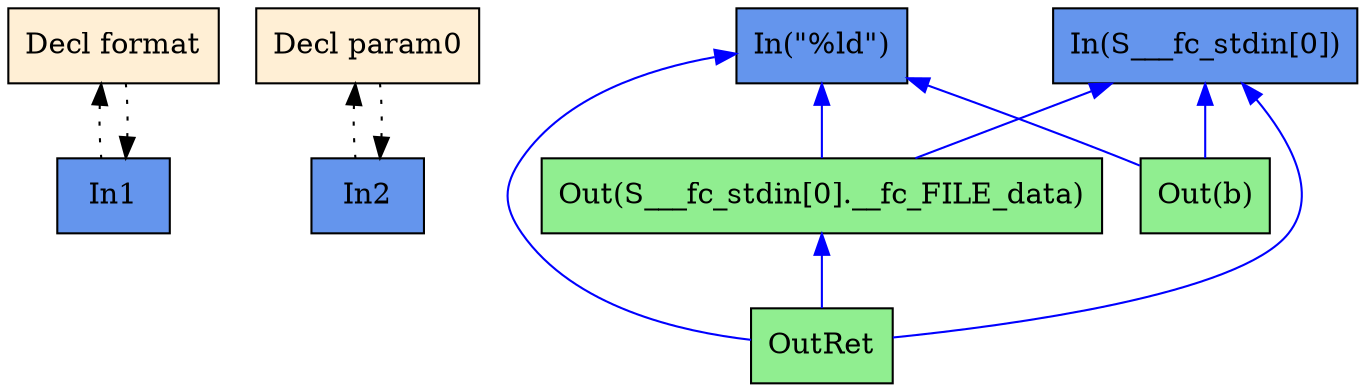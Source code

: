 digraph G {
  rankdir=TB;
  node [style="filled", ];
  36 [label="Decl format", fillcolor="#FFEFD5", shape=box, ];
  37 [label="In1", fillcolor="#6495ED", shape=box, ];
  38 [label="Decl param0", fillcolor="#FFEFD5", shape=box, ];
  39 [label="In2", fillcolor="#6495ED", shape=box, ];
  40 [label="Out(b)", fillcolor="#90EE90", shape=box, ];
  41 [label="Out(S___fc_stdin[0].__fc_FILE_data)", fillcolor="#90EE90",
      shape=box, ];
  42 [label="OutRet", fillcolor="#90EE90", shape=box, ];
  43 [label="In(S___fc_stdin[0])", fillcolor="#6495ED", shape=box, ];
  44 [label="In(\"%ld\")", fillcolor="#6495ED", shape=box, ];
  
  
  edge [dir=back, ];
  37 -> 36 [color="#000000", style="dotted", ];
  36 -> 37 [color="#000000", style="dotted", ];
  39 -> 38 [color="#000000", style="dotted", ];
  38 -> 39 [color="#000000", style="dotted", ];
  43 -> 40 [color="#0000FF", ];
  44 -> 40 [color="#0000FF", ];
  43 -> 41 [color="#0000FF", ];
  44 -> 41 [color="#0000FF", ];
  41 -> 42 [color="#0000FF", ];
  43 -> 42 [color="#0000FF", ];
  44 -> 42 [color="#0000FF", ];
  
  }